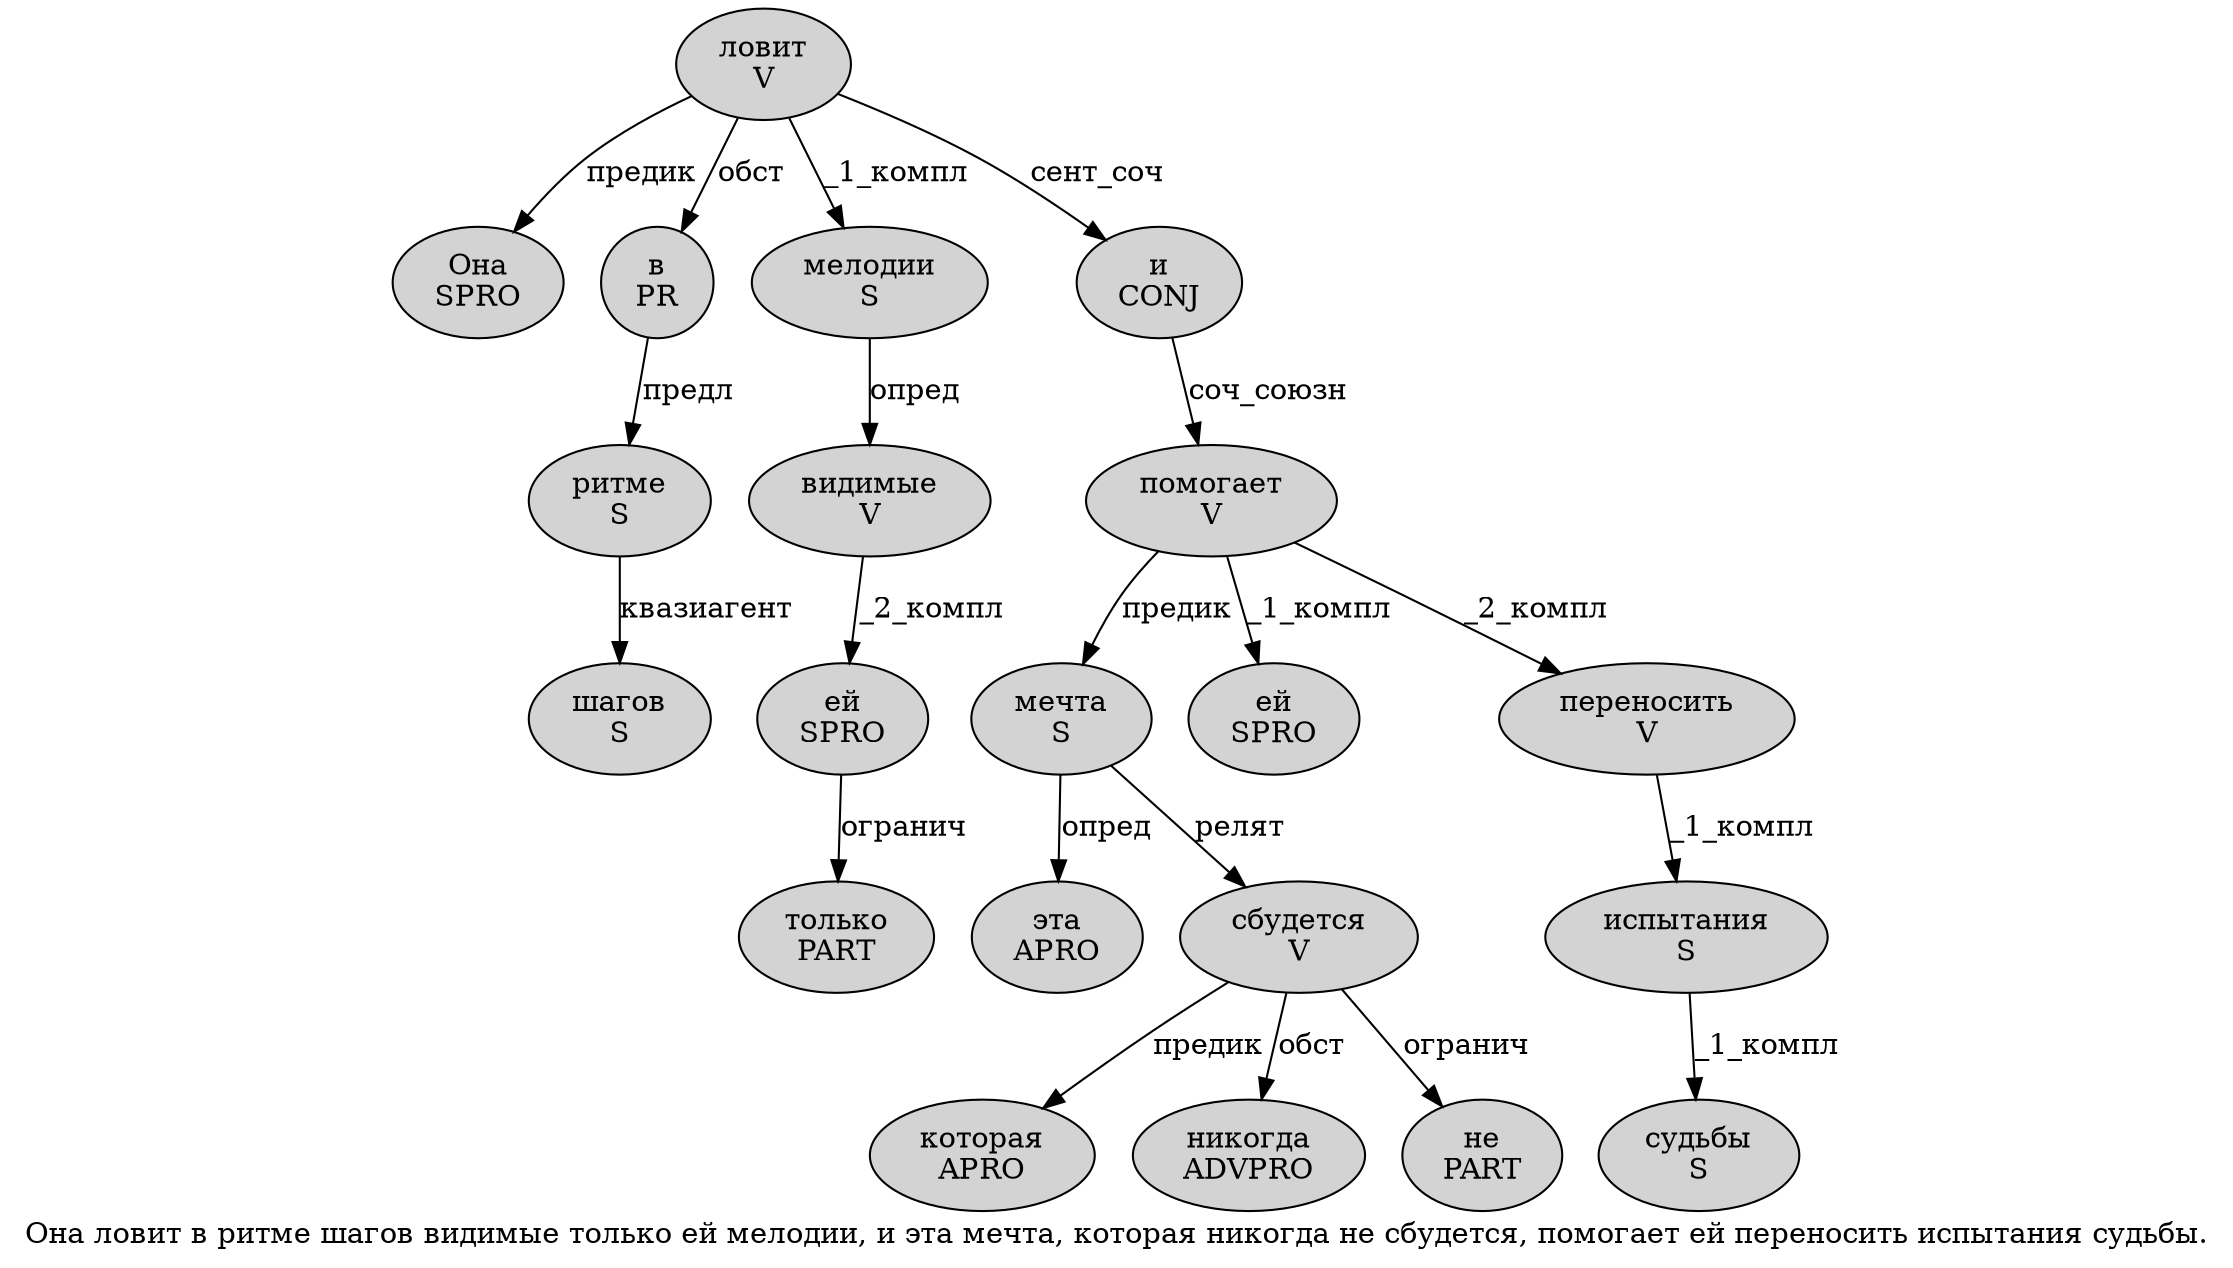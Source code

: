 digraph SENTENCE_258 {
	graph [label="Она ловит в ритме шагов видимые только ей мелодии, и эта мечта, которая никогда не сбудется, помогает ей переносить испытания судьбы."]
	node [style=filled]
		0 [label="Она
SPRO" color="" fillcolor=lightgray penwidth=1 shape=ellipse]
		1 [label="ловит
V" color="" fillcolor=lightgray penwidth=1 shape=ellipse]
		2 [label="в
PR" color="" fillcolor=lightgray penwidth=1 shape=ellipse]
		3 [label="ритме
S" color="" fillcolor=lightgray penwidth=1 shape=ellipse]
		4 [label="шагов
S" color="" fillcolor=lightgray penwidth=1 shape=ellipse]
		5 [label="видимые
V" color="" fillcolor=lightgray penwidth=1 shape=ellipse]
		6 [label="только
PART" color="" fillcolor=lightgray penwidth=1 shape=ellipse]
		7 [label="ей
SPRO" color="" fillcolor=lightgray penwidth=1 shape=ellipse]
		8 [label="мелодии
S" color="" fillcolor=lightgray penwidth=1 shape=ellipse]
		10 [label="и
CONJ" color="" fillcolor=lightgray penwidth=1 shape=ellipse]
		11 [label="эта
APRO" color="" fillcolor=lightgray penwidth=1 shape=ellipse]
		12 [label="мечта
S" color="" fillcolor=lightgray penwidth=1 shape=ellipse]
		14 [label="которая
APRO" color="" fillcolor=lightgray penwidth=1 shape=ellipse]
		15 [label="никогда
ADVPRO" color="" fillcolor=lightgray penwidth=1 shape=ellipse]
		16 [label="не
PART" color="" fillcolor=lightgray penwidth=1 shape=ellipse]
		17 [label="сбудется
V" color="" fillcolor=lightgray penwidth=1 shape=ellipse]
		19 [label="помогает
V" color="" fillcolor=lightgray penwidth=1 shape=ellipse]
		20 [label="ей
SPRO" color="" fillcolor=lightgray penwidth=1 shape=ellipse]
		21 [label="переносить
V" color="" fillcolor=lightgray penwidth=1 shape=ellipse]
		22 [label="испытания
S" color="" fillcolor=lightgray penwidth=1 shape=ellipse]
		23 [label="судьбы
S" color="" fillcolor=lightgray penwidth=1 shape=ellipse]
			5 -> 7 [label="_2_компл"]
			7 -> 6 [label="огранич"]
			21 -> 22 [label="_1_компл"]
			3 -> 4 [label="квазиагент"]
			22 -> 23 [label="_1_компл"]
			8 -> 5 [label="опред"]
			10 -> 19 [label="соч_союзн"]
			17 -> 14 [label="предик"]
			17 -> 15 [label="обст"]
			17 -> 16 [label="огранич"]
			12 -> 11 [label="опред"]
			12 -> 17 [label="релят"]
			2 -> 3 [label="предл"]
			19 -> 12 [label="предик"]
			19 -> 20 [label="_1_компл"]
			19 -> 21 [label="_2_компл"]
			1 -> 0 [label="предик"]
			1 -> 2 [label="обст"]
			1 -> 8 [label="_1_компл"]
			1 -> 10 [label="сент_соч"]
}
